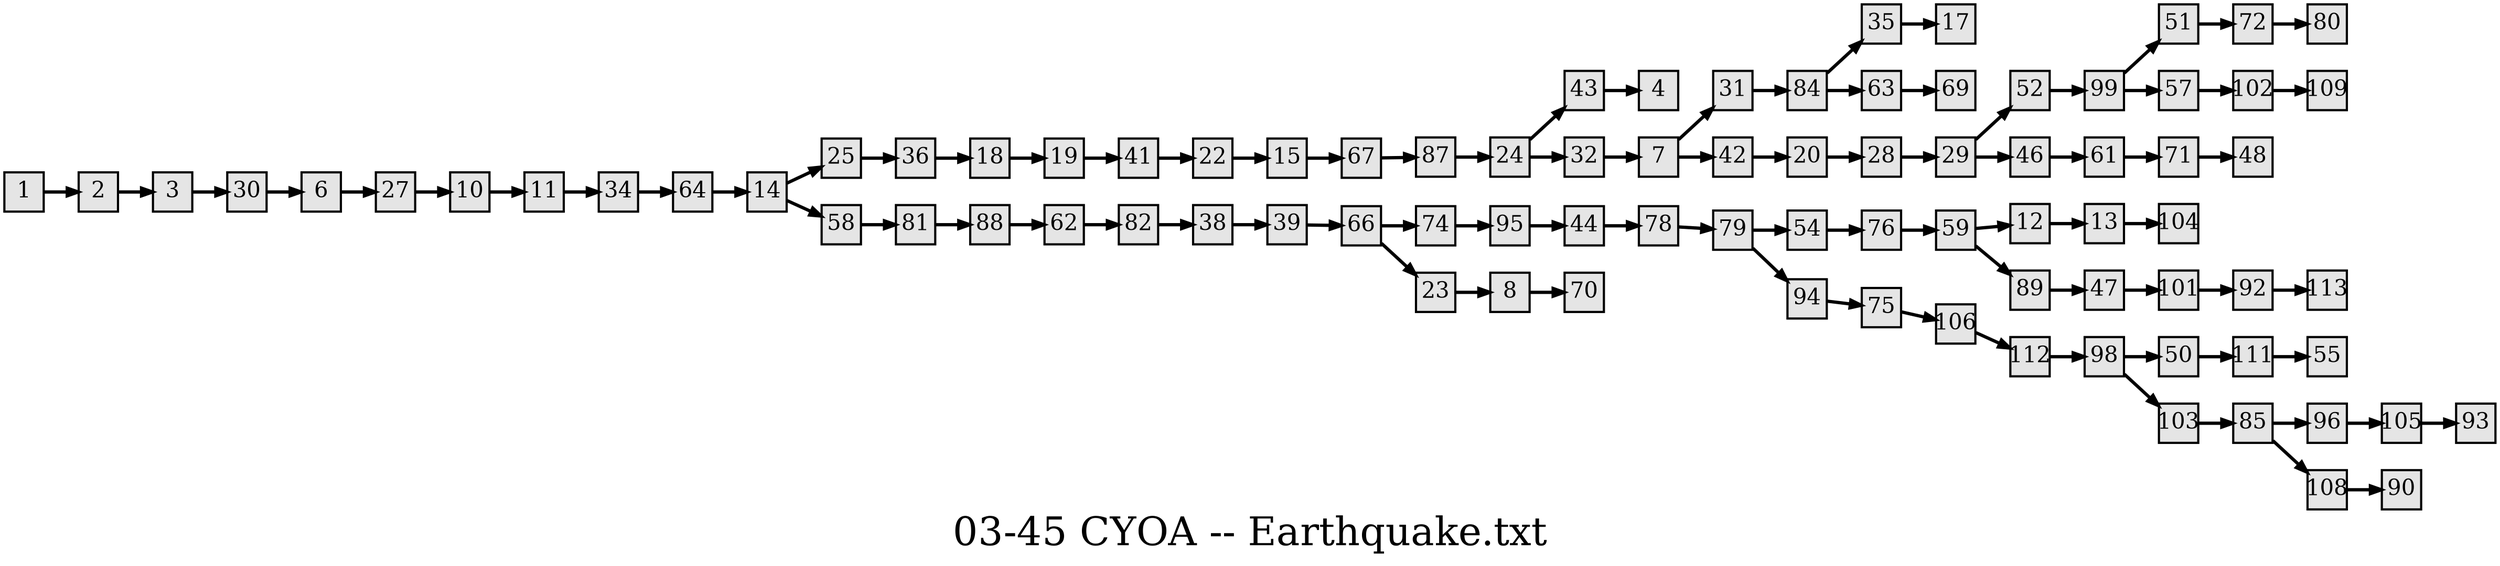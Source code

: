 digraph g{
  graph [ label="03-45 CYOA -- Earthquake.txt" rankdir=LR, ordering=out, fontsize=36, nodesep="0.35", ranksep="0.45"];
  node  [shape=rect, penwidth=2, fontsize=20, style=filled, fillcolor=grey90, margin="0,0", labelfloat=true, regular=true, fixedsize=true];
  edge  [labelfloat=true, penwidth=3, fontsize=12];

  1 -> 2;
  2 -> 3;
  3 -> 30;
  6 -> 27;
  7 -> 31;
  7 -> 42;
  8 -> 70;
  10 -> 11;
  11 -> 34;
  12 -> 13;
  13 -> 104;
  14 -> 25;
  14 -> 58;
  15 -> 67;
  18 -> 19;
  19 -> 41;
  20 -> 28;
  22 -> 15;
  23 -> 8;
  24 -> 43;
  24 -> 32;
  25 -> 36;
  27 -> 10;
  28 -> 29;
  29 -> 52;
  29 -> 46;
  30 -> 6;
  31 -> 84;
  32 -> 7;
  34 -> 64;
  35 -> 17;
  36 -> 18;
  38 -> 39;
  39 -> 66;
  41 -> 22;
  42 -> 20;
  43 -> 4;
  44 -> 78;
  46 -> 61;
  47 -> 101;
  50 -> 111;
  51 -> 72;
  52 -> 99;
  54 -> 76;
  57 -> 102;
  58 -> 81;
  59 -> 12;
  59 -> 89;
  61 -> 71;
  62 -> 82;
  63 -> 69;
  64 -> 14;
  66 -> 74;
  66 -> 23;
  67 -> 87;
  71 -> 48;
  72 -> 80;
  74 -> 95;
  75 -> 106;
  76 -> 59;
  78 -> 79;
  79 -> 54;
  79 -> 94;
  81 -> 88;
  82 -> 38;
  84 -> 35;
  84 -> 63;
  85 -> 96;
  85 -> 108;
  87 -> 24;
  88 -> 62;
  89 -> 47;
  92 -> 113;
  94 -> 75;
  95 -> 44;
  96 -> 105;
  98 -> 50;
  98 -> 103;
  99 -> 51;
  99 -> 57;
  101 -> 92;
  102 -> 109;
  103 -> 85;
  105 -> 93;
  106 -> 112;
  108 -> 90;
  111 -> 55;
  112 -> 98;
}

